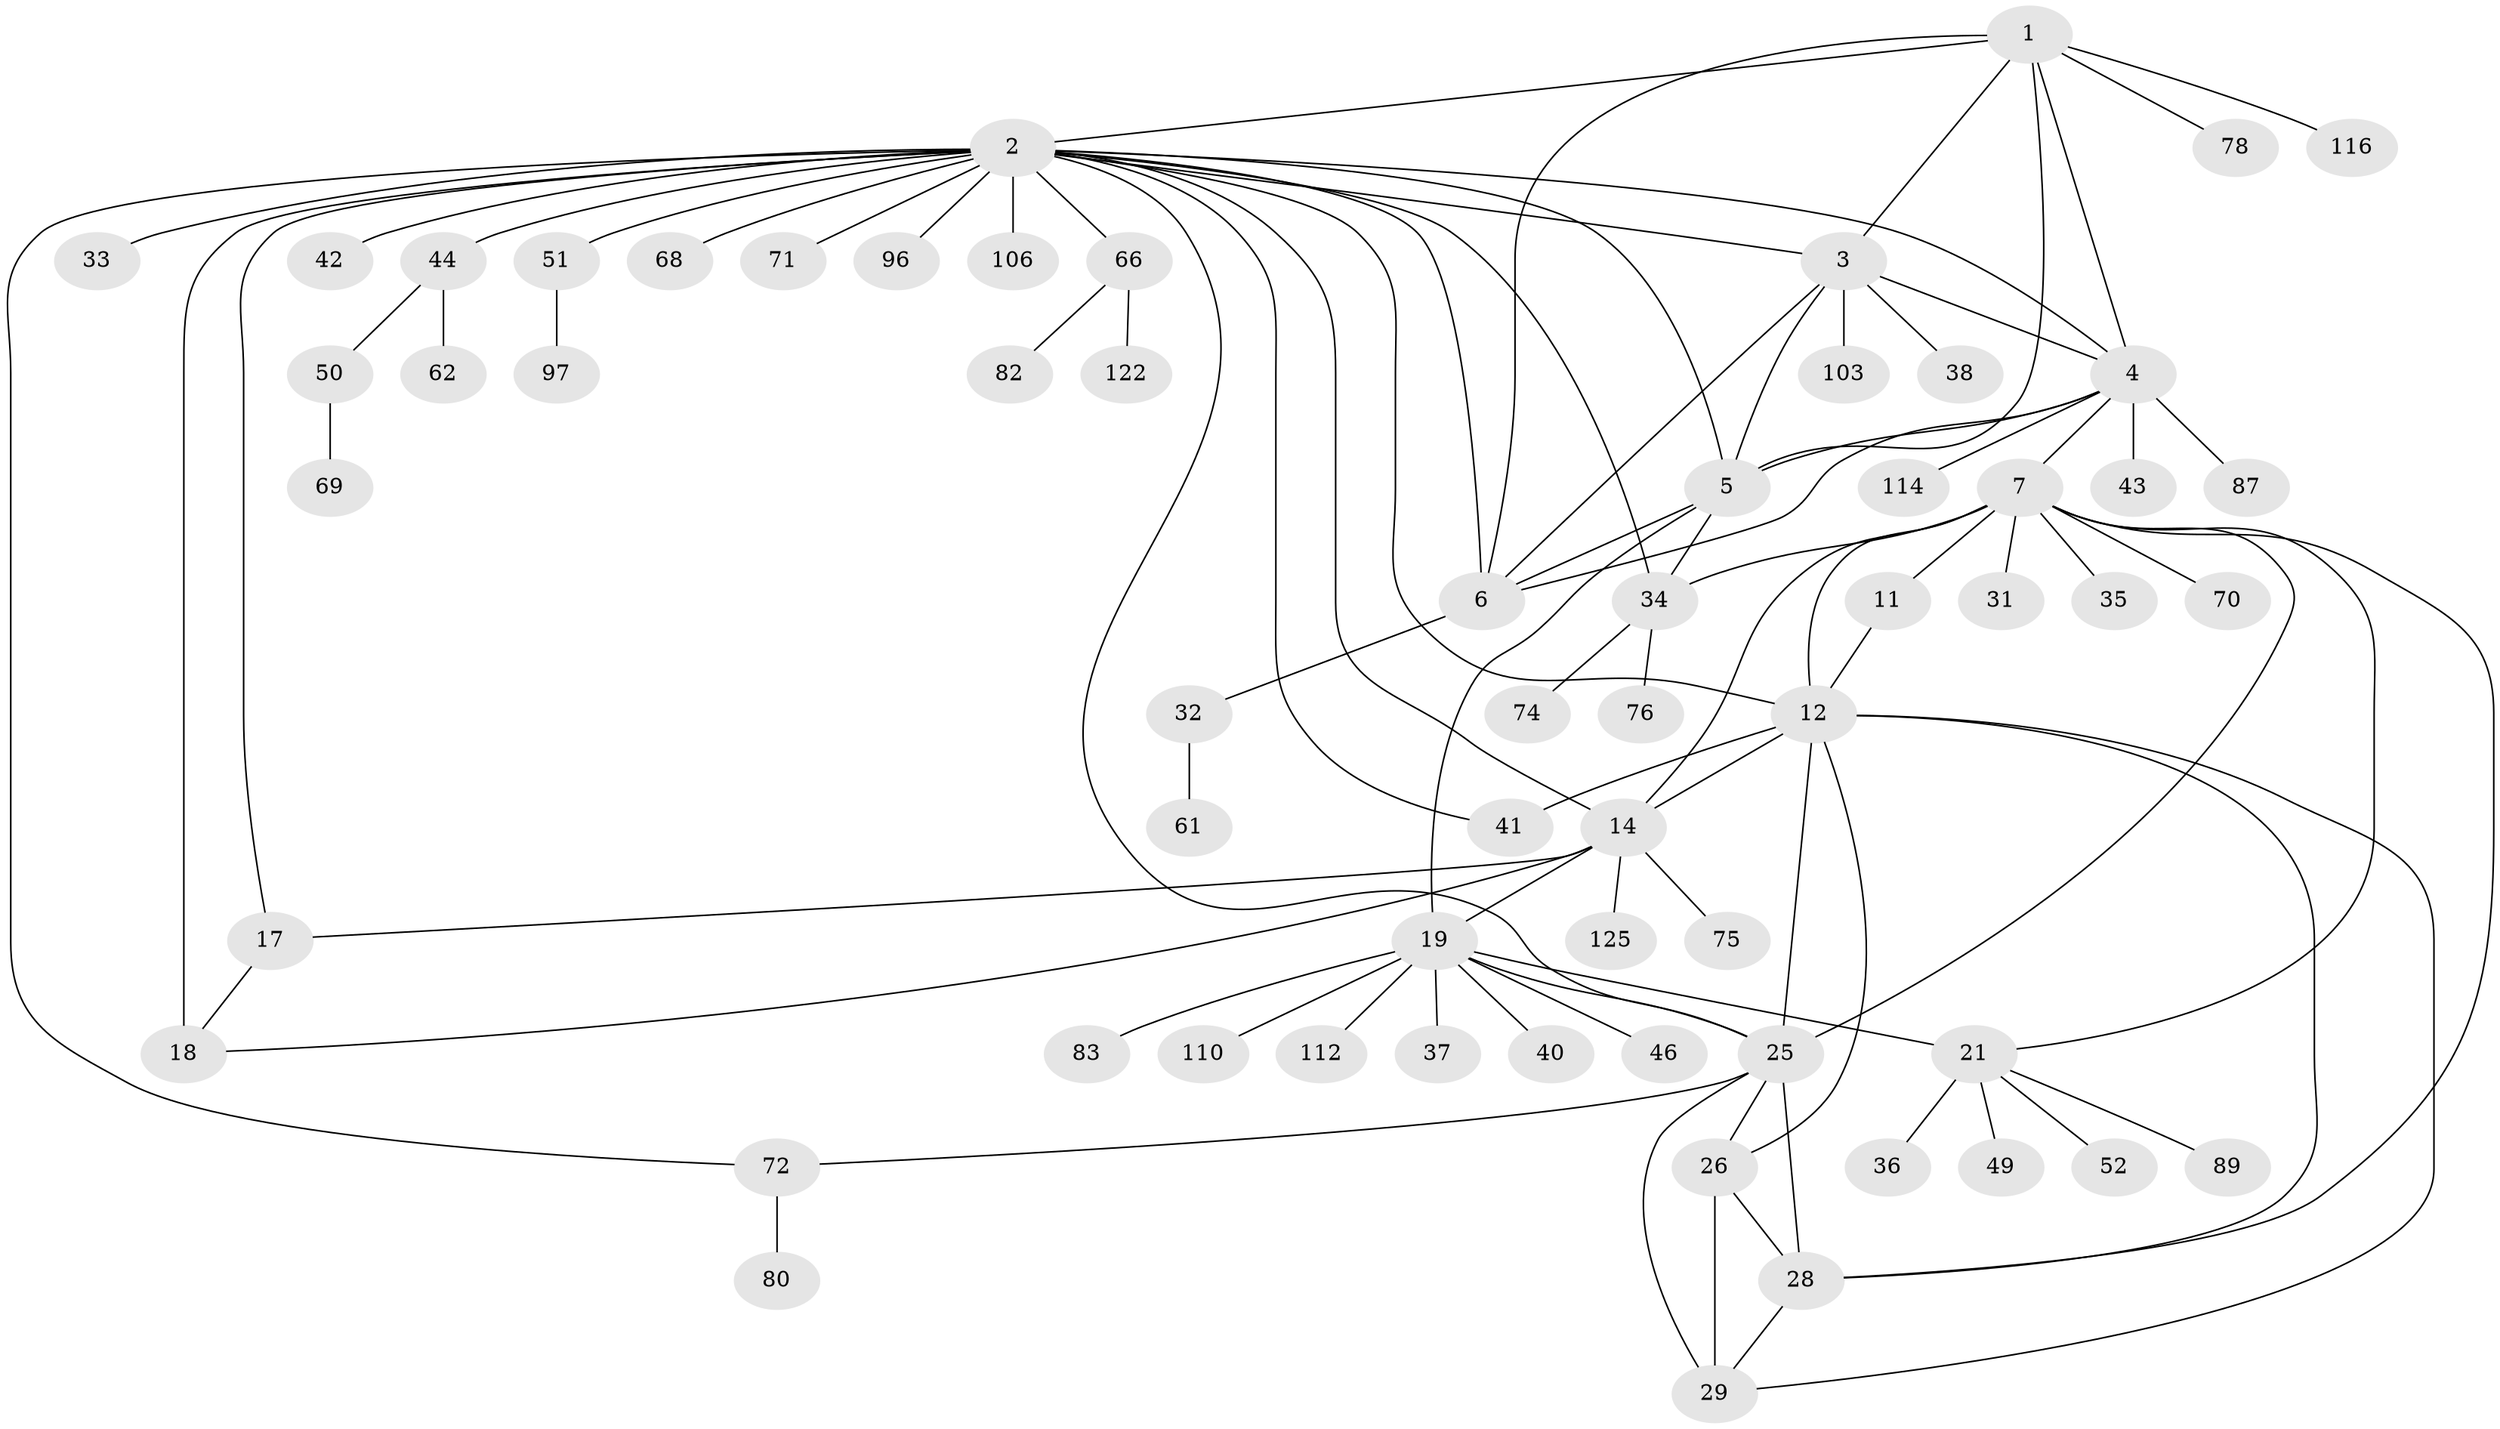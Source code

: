 // original degree distribution, {7: 0.03937007874015748, 13: 0.007874015748031496, 9: 0.031496062992125984, 6: 0.03937007874015748, 10: 0.023622047244094488, 8: 0.047244094488188976, 12: 0.015748031496062992, 11: 0.007874015748031496, 5: 0.023622047244094488, 14: 0.007874015748031496, 2: 0.13385826771653545, 3: 0.03937007874015748, 1: 0.5590551181102362, 4: 0.023622047244094488}
// Generated by graph-tools (version 1.1) at 2025/15/03/09/25 04:15:45]
// undirected, 63 vertices, 95 edges
graph export_dot {
graph [start="1"]
  node [color=gray90,style=filled];
  1;
  2 [super="+13"];
  3;
  4;
  5 [super="+111+54"];
  6;
  7 [super="+39+8"];
  11 [super="+90+119"];
  12 [super="+30+105+127+47"];
  14 [super="+81"];
  17;
  18 [super="+64+77+92+95"];
  19 [super="+24+23+22+20"];
  21 [super="+45"];
  25 [super="+67+60+91+88+55+27"];
  26;
  28 [super="+107"];
  29 [super="+63+59+65"];
  31 [super="+58"];
  32 [super="+113"];
  33;
  34 [super="+48+100+104"];
  35;
  36;
  37;
  38;
  40;
  41;
  42;
  43 [super="+73"];
  44;
  46;
  49 [super="+115"];
  50 [super="+109+85"];
  51;
  52;
  61;
  62;
  66;
  68;
  69;
  70;
  71;
  72;
  74;
  75;
  76;
  78;
  80;
  82;
  83;
  87;
  89 [super="+101"];
  96;
  97;
  103;
  106;
  110;
  112 [super="+118"];
  114;
  116;
  122;
  125;
  1 -- 2;
  1 -- 3;
  1 -- 4;
  1 -- 5;
  1 -- 6;
  1 -- 78;
  1 -- 116;
  2 -- 3;
  2 -- 4;
  2 -- 5;
  2 -- 6;
  2 -- 25;
  2 -- 41;
  2 -- 42;
  2 -- 72;
  2 -- 96;
  2 -- 106;
  2 -- 14 [weight=4];
  2 -- 33;
  2 -- 66;
  2 -- 34;
  2 -- 68;
  2 -- 71;
  2 -- 12;
  2 -- 44;
  2 -- 17 [weight=3];
  2 -- 18 [weight=3];
  2 -- 51;
  3 -- 4;
  3 -- 5;
  3 -- 6;
  3 -- 38;
  3 -- 103;
  4 -- 5;
  4 -- 6;
  4 -- 43;
  4 -- 87;
  4 -- 114;
  4 -- 7;
  5 -- 6;
  5 -- 34;
  5 -- 19;
  6 -- 32;
  7 -- 11 [weight=4];
  7 -- 12 [weight=4];
  7 -- 34;
  7 -- 35;
  7 -- 70;
  7 -- 14;
  7 -- 21 [weight=3];
  7 -- 25 [weight=2];
  7 -- 28;
  7 -- 31;
  11 -- 12;
  12 -- 41;
  12 -- 25 [weight=3];
  12 -- 29;
  12 -- 26;
  12 -- 28;
  12 -- 14;
  14 -- 17;
  14 -- 18;
  14 -- 75;
  14 -- 125;
  14 -- 19;
  17 -- 18;
  19 -- 21 [weight=5];
  19 -- 40;
  19 -- 83;
  19 -- 37;
  19 -- 112;
  19 -- 25;
  19 -- 46;
  19 -- 110;
  21 -- 36;
  21 -- 49;
  21 -- 52;
  21 -- 89;
  25 -- 26 [weight=2];
  25 -- 28 [weight=2];
  25 -- 29 [weight=2];
  25 -- 72;
  26 -- 28;
  26 -- 29;
  28 -- 29;
  32 -- 61;
  34 -- 76;
  34 -- 74;
  44 -- 50;
  44 -- 62;
  50 -- 69;
  51 -- 97;
  66 -- 82;
  66 -- 122;
  72 -- 80;
}
